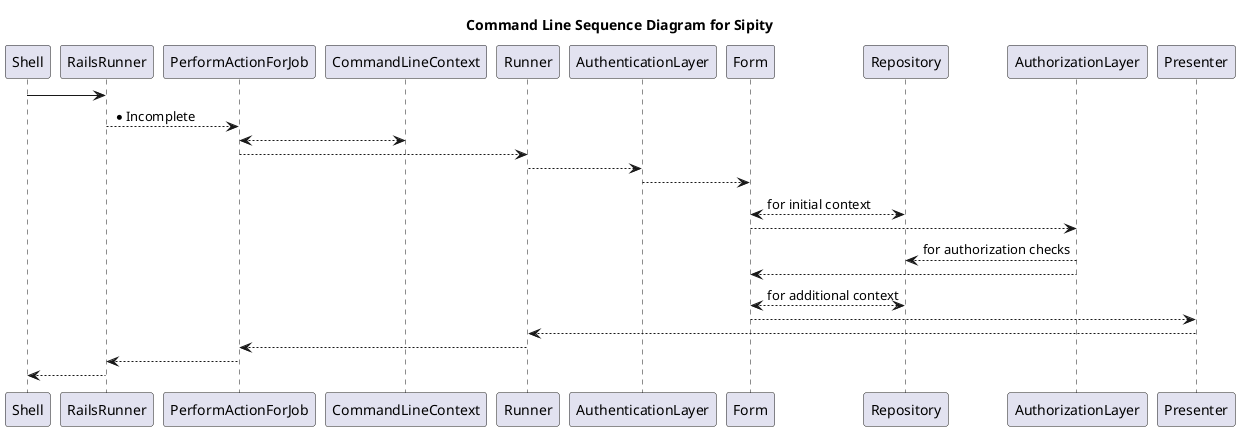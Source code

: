 # Render via PlantUML
# Generated via plantuml-preview (https://github.com/peele/plantuml-preview) in Atom
@startuml

title Command Line Sequence Diagram for Sipity

Shell -> RailsRunner
RailsRunner --> PerformActionForJob : * Incomplete
PerformActionForJob <--> CommandLineContext
PerformActionForJob --> Runner
Runner --> AuthenticationLayer
AuthenticationLayer --> Form
Form <--> Repository : for initial context
Form --> AuthorizationLayer
AuthorizationLayer --> Repository : for authorization checks
Form <-- AuthorizationLayer
Form <--> Repository : for additional context
Presenter <-- Form
Runner <-- Presenter
PerformActionForJob <-- Runner
RailsRunner <-- PerformActionForJob
Shell <-- RailsRunner

@enduml
